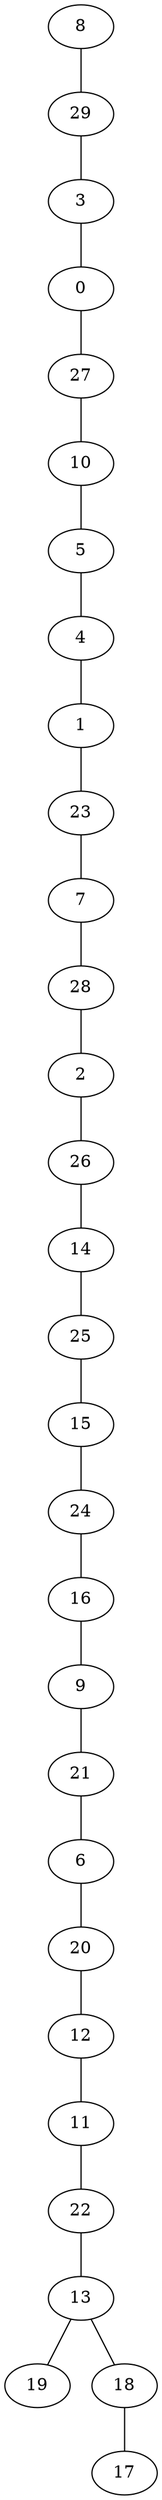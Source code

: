 graph Gnr_Geograf_Sim_n30_r40_DFS_I {
8;
29;
3;
0;
27;
10;
5;
4;
1;
23;
7;
28;
2;
26;
14;
25;
15;
24;
16;
9;
21;
6;
20;
12;
11;
22;
13;
19;
18;
17;
8 -- 29;
29 -- 3;
3 -- 0;
0 -- 27;
27 -- 10;
10 -- 5;
5 -- 4;
4 -- 1;
1 -- 23;
23 -- 7;
7 -- 28;
28 -- 2;
2 -- 26;
26 -- 14;
14 -- 25;
25 -- 15;
15 -- 24;
24 -- 16;
16 -- 9;
9 -- 21;
21 -- 6;
6 -- 20;
20 -- 12;
12 -- 11;
11 -- 22;
22 -- 13;
13 -- 19;
13 -- 18;
18 -- 17;
}